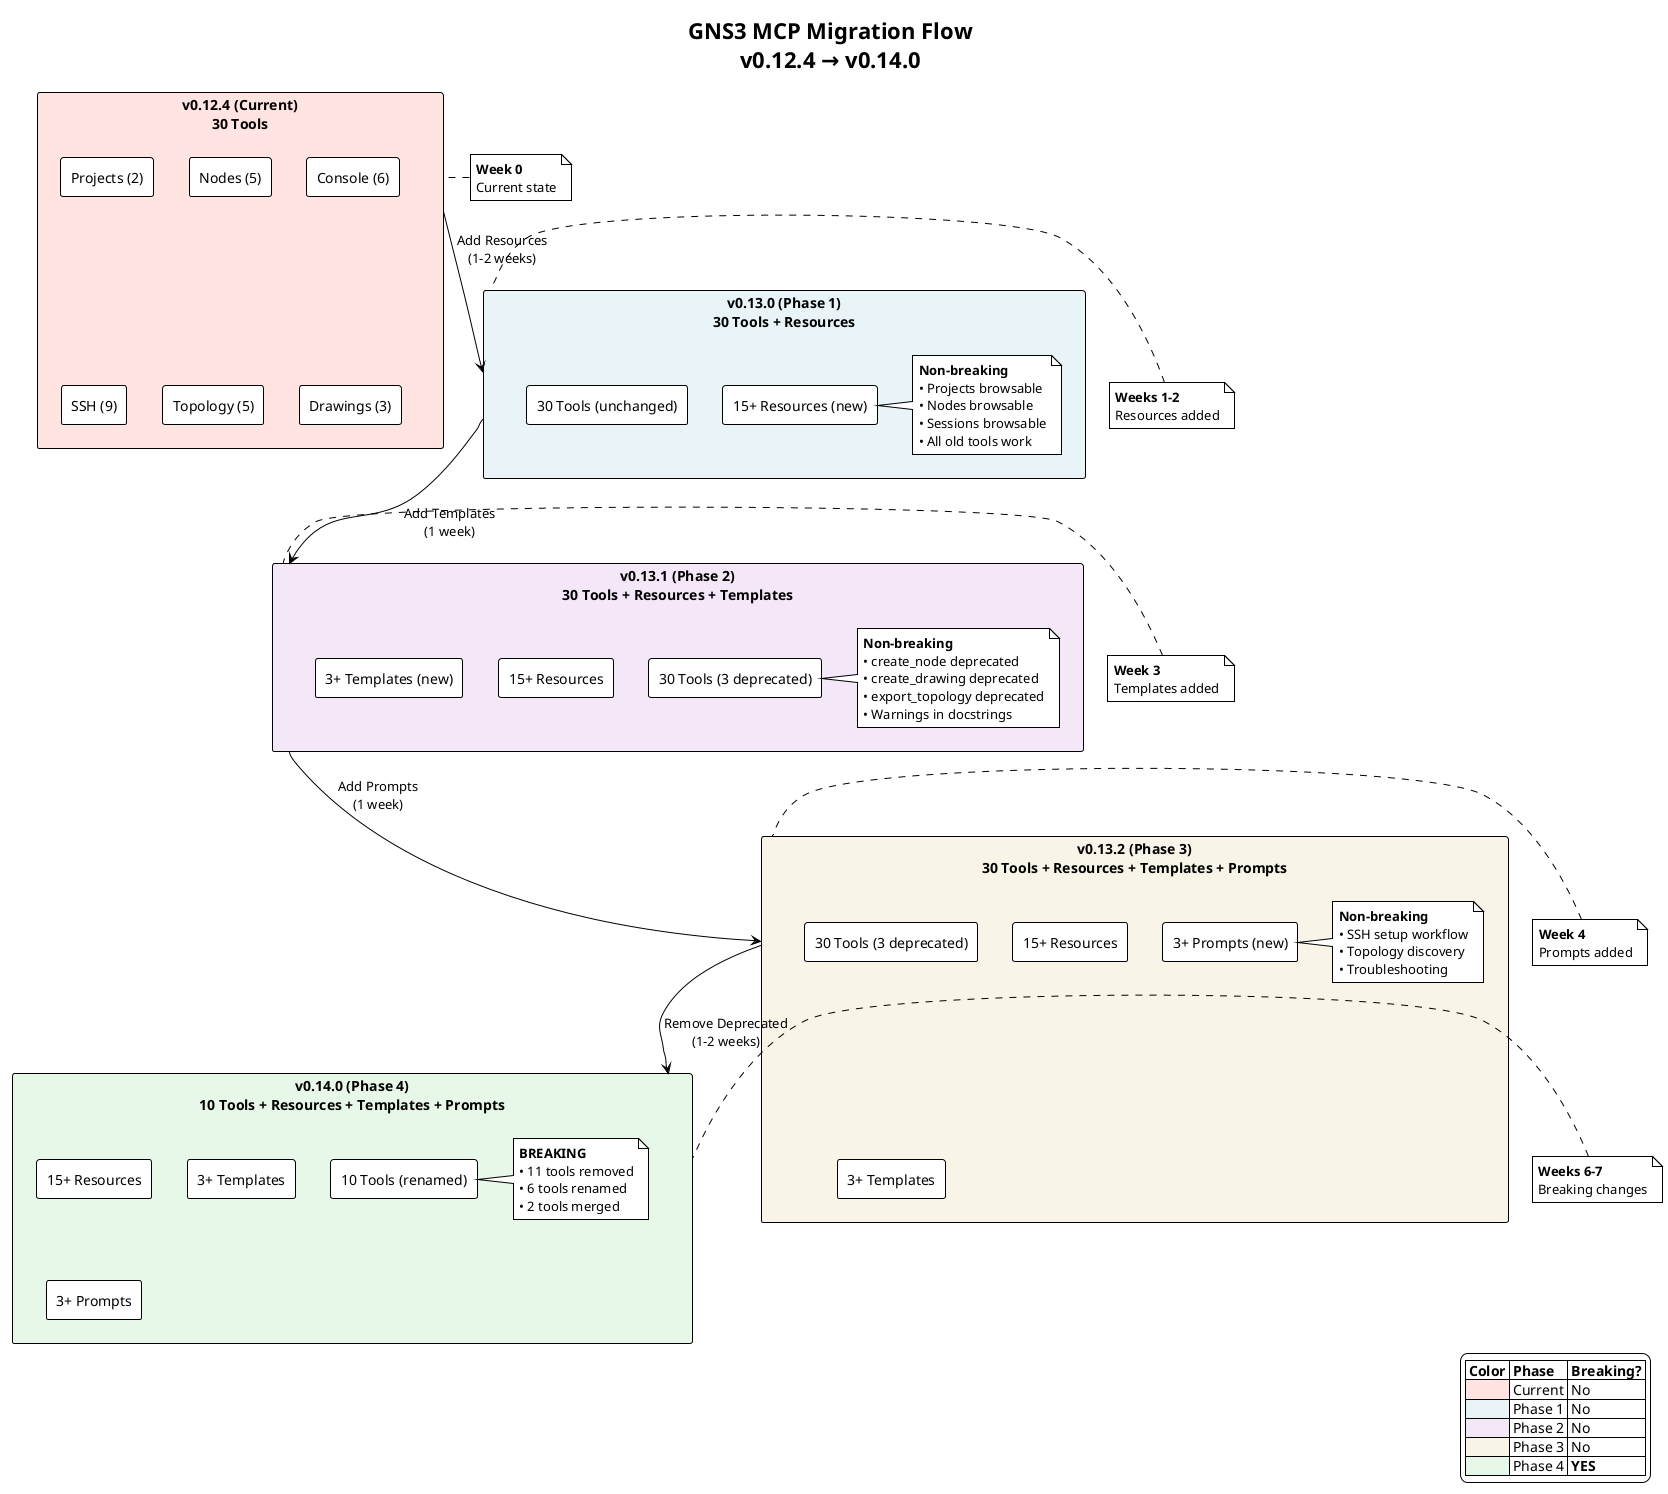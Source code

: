 @startuml Migration Flow v0.13

!theme plain
skinparam backgroundColor #FFFFFF
skinparam defaultFontName Arial

title GNS3 MCP Migration Flow\nv0.12.4 → v0.14.0

' Current state
rectangle "v0.12.4 (Current)\n30 Tools" as v0124 #FFE4E1 {
  rectangle "Projects (2)" as p_old
  rectangle "Nodes (5)" as n_old
  rectangle "Console (6)" as c_old
  rectangle "SSH (9)" as s_old
  rectangle "Topology (5)" as t_old
  rectangle "Drawings (3)" as d_old
}

' Phase 1
rectangle "v0.13.0 (Phase 1)\n30 Tools + Resources" as v0130 #E8F4F8 {
  rectangle "30 Tools (unchanged)" as tools_130
  rectangle "15+ Resources (new)" as res_130
  note right of res_130
    **Non-breaking**
    • Projects browsable
    • Nodes browsable
    • Sessions browsable
    • All old tools work
  end note
}

' Phase 2
rectangle "v0.13.1 (Phase 2)\n30 Tools + Resources + Templates" as v0131 #F4E8F8 {
  rectangle "30 Tools (3 deprecated)" as tools_131
  rectangle "15+ Resources" as res_131
  rectangle "3+ Templates (new)" as tpl_131
  note right of tools_131
    **Non-breaking**
    • create_node deprecated
    • create_drawing deprecated
    • export_topology deprecated
    • Warnings in docstrings
  end note
}

' Phase 3
rectangle "v0.13.2 (Phase 3)\n30 Tools + Resources + Templates + Prompts" as v0132 #F8F4E8 {
  rectangle "30 Tools (3 deprecated)" as tools_132
  rectangle "15+ Resources" as res_132
  rectangle "3+ Templates" as tpl_132
  rectangle "3+ Prompts (new)" as prm_132
  note right of prm_132
    **Non-breaking**
    • SSH setup workflow
    • Topology discovery
    • Troubleshooting
  end note
}

' Phase 4
rectangle "v0.14.0 (Phase 4)\n10 Tools + Resources + Templates + Prompts" as v0140 #E8F8E8 {
  rectangle "10 Tools (renamed)" as tools_140
  rectangle "15+ Resources" as res_140
  rectangle "3+ Templates" as tpl_140
  rectangle "3+ Prompts" as prm_140
  note right of tools_140
    **BREAKING**
    • 11 tools removed
    • 6 tools renamed
    • 2 tools merged
  end note
}

' Flow
v0124 -down-> v0130 : "Add Resources\n(1-2 weeks)"
v0130 -down-> v0131 : "Add Templates\n(1 week)"
v0131 -down-> v0132 : "Add Prompts\n(1 week)"
v0132 -down-> v0140 : "Remove Deprecated\n(1-2 weeks)"

' Timeline
note left of v0124
  **Week 0**
  Current state
end note

note left of v0130
  **Weeks 1-2**
  Resources added
end note

note left of v0131
  **Week 3**
  Templates added
end note

note left of v0132
  **Week 4**
  Prompts added
end note

note left of v0140
  **Weeks 6-7**
  Breaking changes
end note

' Legend
legend right
  |= Color |= Phase |= Breaking? |
  | <#FFE4E1> | Current | No |
  | <#E8F4F8> | Phase 1 | No |
  | <#F4E8F8> | Phase 2 | No |
  | <#F8F4E8> | Phase 3 | No |
  | <#E8F8E8> | Phase 4 | **YES** |
endlegend

@enduml
